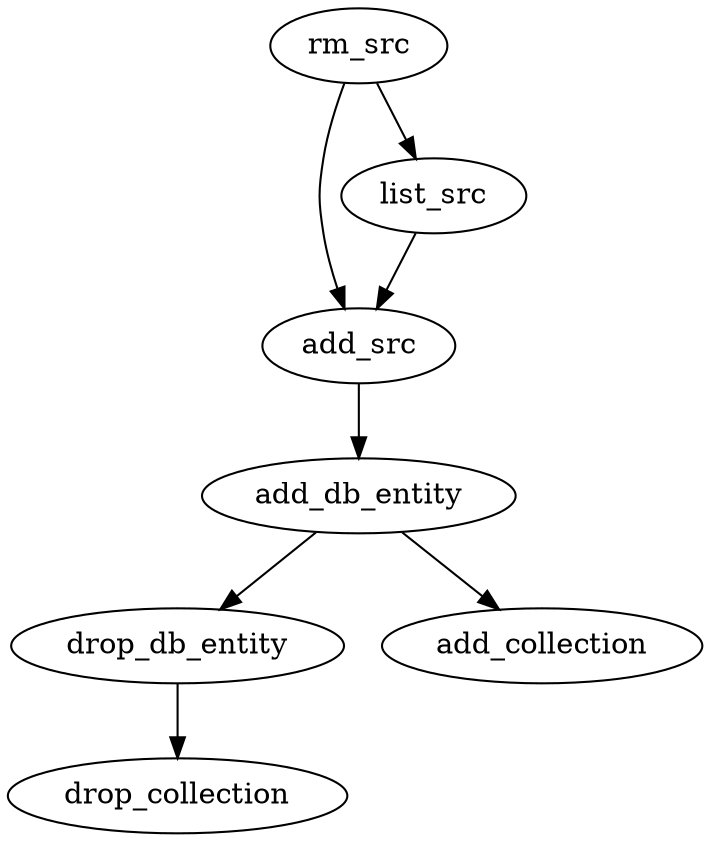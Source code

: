 digraph g {

/* we stopped being test-directed when we started muching with couch.
   sadly it was too taxing on the larger system to deal with unit testing
   relying on an external system like this. however, blah blah */

drop_db_entity -> drop_collection
add_db_entity -> drop_db_entity
add_src -> add_db_entity
add_db_entity -> add_collection
list_src -> add_src
rm_src -> list_src
rm_src -> add_src

}
